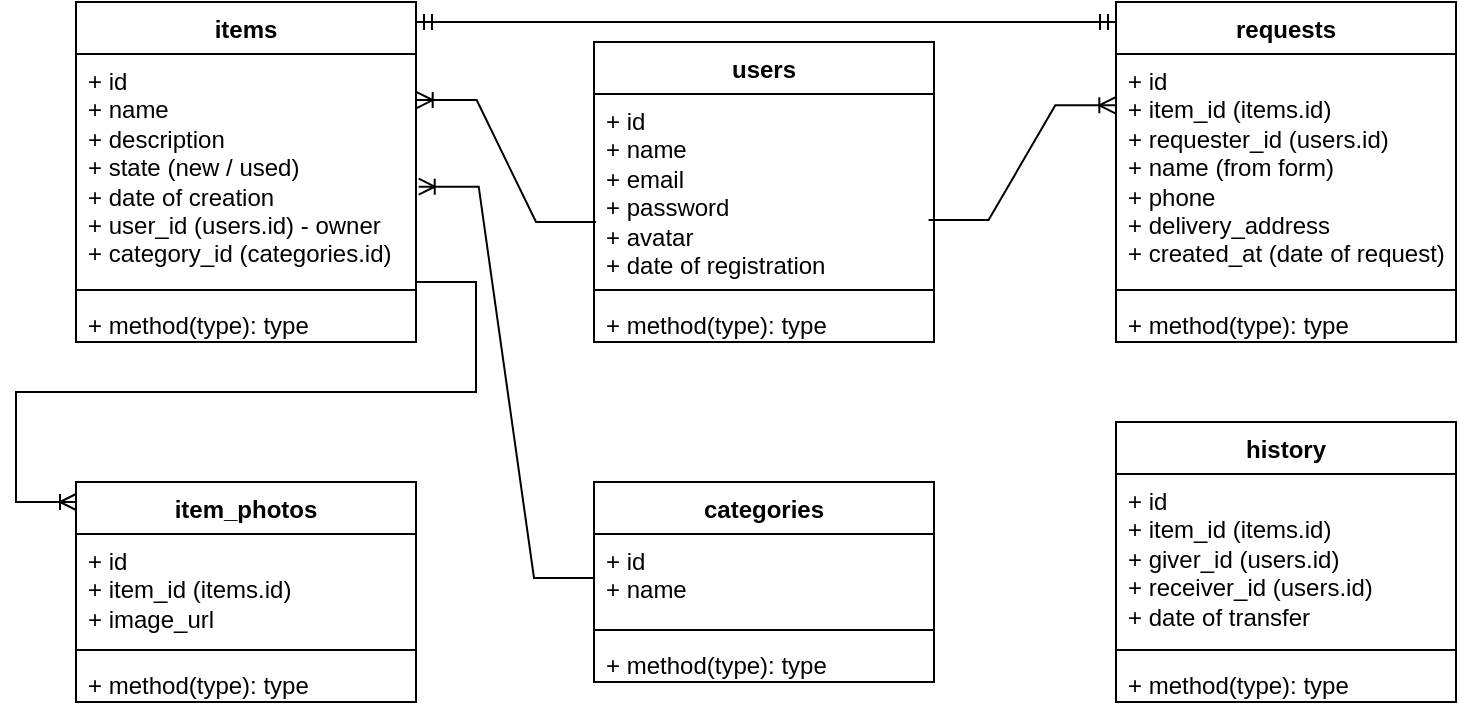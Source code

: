 <mxfile version="27.0.9">
  <diagram name="Страница — 1" id="TE8ORYA5zkhygcP7eCWW">
    <mxGraphModel dx="1301" dy="672" grid="1" gridSize="10" guides="1" tooltips="1" connect="1" arrows="1" fold="1" page="1" pageScale="1" pageWidth="827" pageHeight="1169" math="0" shadow="0">
      <root>
        <mxCell id="0" />
        <mxCell id="1" parent="0" />
        <mxCell id="AzUC_-RSQBcQG5S_Dz8D-5" value="users" style="swimlane;fontStyle=1;align=center;verticalAlign=top;childLayout=stackLayout;horizontal=1;startSize=26;horizontalStack=0;resizeParent=1;resizeParentMax=0;resizeLast=0;collapsible=1;marginBottom=0;whiteSpace=wrap;html=1;" vertex="1" parent="1">
          <mxGeometry x="329" y="100" width="170" height="150" as="geometry" />
        </mxCell>
        <mxCell id="AzUC_-RSQBcQG5S_Dz8D-6" value="+ id&lt;div&gt;+ name&lt;/div&gt;&lt;div&gt;+ email&lt;/div&gt;&lt;div&gt;+ password&lt;/div&gt;&lt;div&gt;+ avatar&lt;/div&gt;&lt;div&gt;+ date of registration&lt;/div&gt;" style="text;strokeColor=none;fillColor=none;align=left;verticalAlign=top;spacingLeft=4;spacingRight=4;overflow=hidden;rotatable=0;points=[[0,0.5],[1,0.5]];portConstraint=eastwest;whiteSpace=wrap;html=1;" vertex="1" parent="AzUC_-RSQBcQG5S_Dz8D-5">
          <mxGeometry y="26" width="170" height="94" as="geometry" />
        </mxCell>
        <mxCell id="AzUC_-RSQBcQG5S_Dz8D-7" value="" style="line;strokeWidth=1;fillColor=none;align=left;verticalAlign=middle;spacingTop=-1;spacingLeft=3;spacingRight=3;rotatable=0;labelPosition=right;points=[];portConstraint=eastwest;strokeColor=inherit;" vertex="1" parent="AzUC_-RSQBcQG5S_Dz8D-5">
          <mxGeometry y="120" width="170" height="8" as="geometry" />
        </mxCell>
        <mxCell id="AzUC_-RSQBcQG5S_Dz8D-8" value="+ method(type): type" style="text;strokeColor=none;fillColor=none;align=left;verticalAlign=top;spacingLeft=4;spacingRight=4;overflow=hidden;rotatable=0;points=[[0,0.5],[1,0.5]];portConstraint=eastwest;whiteSpace=wrap;html=1;" vertex="1" parent="AzUC_-RSQBcQG5S_Dz8D-5">
          <mxGeometry y="128" width="170" height="22" as="geometry" />
        </mxCell>
        <mxCell id="AzUC_-RSQBcQG5S_Dz8D-15" value="items" style="swimlane;fontStyle=1;align=center;verticalAlign=top;childLayout=stackLayout;horizontal=1;startSize=26;horizontalStack=0;resizeParent=1;resizeParentMax=0;resizeLast=0;collapsible=1;marginBottom=0;whiteSpace=wrap;html=1;" vertex="1" parent="1">
          <mxGeometry x="70" y="80" width="170" height="170" as="geometry" />
        </mxCell>
        <mxCell id="AzUC_-RSQBcQG5S_Dz8D-16" value="+ id&lt;div&gt;+ name&lt;/div&gt;&lt;div&gt;+ description&lt;/div&gt;&lt;div&gt;+ state (new / used)&lt;/div&gt;&lt;div&gt;+ date of creation&lt;/div&gt;&lt;div&gt;+ user_id (users.id) - owner&lt;/div&gt;&lt;div&gt;+&amp;nbsp;category_id (categories.id)&lt;/div&gt;" style="text;strokeColor=none;fillColor=none;align=left;verticalAlign=top;spacingLeft=4;spacingRight=4;overflow=hidden;rotatable=0;points=[[0,0.5],[1,0.5]];portConstraint=eastwest;whiteSpace=wrap;html=1;" vertex="1" parent="AzUC_-RSQBcQG5S_Dz8D-15">
          <mxGeometry y="26" width="170" height="114" as="geometry" />
        </mxCell>
        <mxCell id="AzUC_-RSQBcQG5S_Dz8D-17" value="" style="line;strokeWidth=1;fillColor=none;align=left;verticalAlign=middle;spacingTop=-1;spacingLeft=3;spacingRight=3;rotatable=0;labelPosition=right;points=[];portConstraint=eastwest;strokeColor=inherit;" vertex="1" parent="AzUC_-RSQBcQG5S_Dz8D-15">
          <mxGeometry y="140" width="170" height="8" as="geometry" />
        </mxCell>
        <mxCell id="AzUC_-RSQBcQG5S_Dz8D-18" value="+ method(type): type" style="text;strokeColor=none;fillColor=none;align=left;verticalAlign=top;spacingLeft=4;spacingRight=4;overflow=hidden;rotatable=0;points=[[0,0.5],[1,0.5]];portConstraint=eastwest;whiteSpace=wrap;html=1;" vertex="1" parent="AzUC_-RSQBcQG5S_Dz8D-15">
          <mxGeometry y="148" width="170" height="22" as="geometry" />
        </mxCell>
        <mxCell id="AzUC_-RSQBcQG5S_Dz8D-19" value="categories" style="swimlane;fontStyle=1;align=center;verticalAlign=top;childLayout=stackLayout;horizontal=1;startSize=26;horizontalStack=0;resizeParent=1;resizeParentMax=0;resizeLast=0;collapsible=1;marginBottom=0;whiteSpace=wrap;html=1;" vertex="1" parent="1">
          <mxGeometry x="329" y="320" width="170" height="100" as="geometry" />
        </mxCell>
        <mxCell id="AzUC_-RSQBcQG5S_Dz8D-20" value="+ id&lt;div&gt;+ name&lt;/div&gt;&lt;div&gt;&lt;br&gt;&lt;/div&gt;" style="text;strokeColor=none;fillColor=none;align=left;verticalAlign=top;spacingLeft=4;spacingRight=4;overflow=hidden;rotatable=0;points=[[0,0.5],[1,0.5]];portConstraint=eastwest;whiteSpace=wrap;html=1;" vertex="1" parent="AzUC_-RSQBcQG5S_Dz8D-19">
          <mxGeometry y="26" width="170" height="44" as="geometry" />
        </mxCell>
        <mxCell id="AzUC_-RSQBcQG5S_Dz8D-21" value="" style="line;strokeWidth=1;fillColor=none;align=left;verticalAlign=middle;spacingTop=-1;spacingLeft=3;spacingRight=3;rotatable=0;labelPosition=right;points=[];portConstraint=eastwest;strokeColor=inherit;" vertex="1" parent="AzUC_-RSQBcQG5S_Dz8D-19">
          <mxGeometry y="70" width="170" height="8" as="geometry" />
        </mxCell>
        <mxCell id="AzUC_-RSQBcQG5S_Dz8D-22" value="+ method(type): type" style="text;strokeColor=none;fillColor=none;align=left;verticalAlign=top;spacingLeft=4;spacingRight=4;overflow=hidden;rotatable=0;points=[[0,0.5],[1,0.5]];portConstraint=eastwest;whiteSpace=wrap;html=1;" vertex="1" parent="AzUC_-RSQBcQG5S_Dz8D-19">
          <mxGeometry y="78" width="170" height="22" as="geometry" />
        </mxCell>
        <mxCell id="AzUC_-RSQBcQG5S_Dz8D-23" value="item_photos" style="swimlane;fontStyle=1;align=center;verticalAlign=top;childLayout=stackLayout;horizontal=1;startSize=26;horizontalStack=0;resizeParent=1;resizeParentMax=0;resizeLast=0;collapsible=1;marginBottom=0;whiteSpace=wrap;html=1;" vertex="1" parent="1">
          <mxGeometry x="70" y="320" width="170" height="110" as="geometry" />
        </mxCell>
        <mxCell id="AzUC_-RSQBcQG5S_Dz8D-24" value="+ id&lt;div&gt;+ item_id (items.id)&lt;/div&gt;&lt;div&gt;+&amp;nbsp;image_url&lt;/div&gt;" style="text;strokeColor=none;fillColor=none;align=left;verticalAlign=top;spacingLeft=4;spacingRight=4;overflow=hidden;rotatable=0;points=[[0,0.5],[1,0.5]];portConstraint=eastwest;whiteSpace=wrap;html=1;" vertex="1" parent="AzUC_-RSQBcQG5S_Dz8D-23">
          <mxGeometry y="26" width="170" height="54" as="geometry" />
        </mxCell>
        <mxCell id="AzUC_-RSQBcQG5S_Dz8D-25" value="" style="line;strokeWidth=1;fillColor=none;align=left;verticalAlign=middle;spacingTop=-1;spacingLeft=3;spacingRight=3;rotatable=0;labelPosition=right;points=[];portConstraint=eastwest;strokeColor=inherit;" vertex="1" parent="AzUC_-RSQBcQG5S_Dz8D-23">
          <mxGeometry y="80" width="170" height="8" as="geometry" />
        </mxCell>
        <mxCell id="AzUC_-RSQBcQG5S_Dz8D-26" value="+ method(type): type" style="text;strokeColor=none;fillColor=none;align=left;verticalAlign=top;spacingLeft=4;spacingRight=4;overflow=hidden;rotatable=0;points=[[0,0.5],[1,0.5]];portConstraint=eastwest;whiteSpace=wrap;html=1;" vertex="1" parent="AzUC_-RSQBcQG5S_Dz8D-23">
          <mxGeometry y="88" width="170" height="22" as="geometry" />
        </mxCell>
        <mxCell id="AzUC_-RSQBcQG5S_Dz8D-27" value="requests" style="swimlane;fontStyle=1;align=center;verticalAlign=top;childLayout=stackLayout;horizontal=1;startSize=26;horizontalStack=0;resizeParent=1;resizeParentMax=0;resizeLast=0;collapsible=1;marginBottom=0;whiteSpace=wrap;html=1;" vertex="1" parent="1">
          <mxGeometry x="590" y="80" width="170" height="170" as="geometry" />
        </mxCell>
        <mxCell id="AzUC_-RSQBcQG5S_Dz8D-28" value="+ id&lt;div&gt;+ item_id (items.id)&lt;/div&gt;&lt;div&gt;+ requester_id (users.id)&lt;/div&gt;&lt;div&gt;+ name (from form)&lt;/div&gt;&lt;div&gt;+ phone&lt;/div&gt;&lt;div&gt;+ delivery_address&lt;/div&gt;&lt;div&gt;+&amp;nbsp;created_at (date of request)&lt;/div&gt;" style="text;strokeColor=none;fillColor=none;align=left;verticalAlign=top;spacingLeft=4;spacingRight=4;overflow=hidden;rotatable=0;points=[[0,0.5],[1,0.5]];portConstraint=eastwest;whiteSpace=wrap;html=1;" vertex="1" parent="AzUC_-RSQBcQG5S_Dz8D-27">
          <mxGeometry y="26" width="170" height="114" as="geometry" />
        </mxCell>
        <mxCell id="AzUC_-RSQBcQG5S_Dz8D-29" value="" style="line;strokeWidth=1;fillColor=none;align=left;verticalAlign=middle;spacingTop=-1;spacingLeft=3;spacingRight=3;rotatable=0;labelPosition=right;points=[];portConstraint=eastwest;strokeColor=inherit;" vertex="1" parent="AzUC_-RSQBcQG5S_Dz8D-27">
          <mxGeometry y="140" width="170" height="8" as="geometry" />
        </mxCell>
        <mxCell id="AzUC_-RSQBcQG5S_Dz8D-30" value="+ method(type): type" style="text;strokeColor=none;fillColor=none;align=left;verticalAlign=top;spacingLeft=4;spacingRight=4;overflow=hidden;rotatable=0;points=[[0,0.5],[1,0.5]];portConstraint=eastwest;whiteSpace=wrap;html=1;" vertex="1" parent="AzUC_-RSQBcQG5S_Dz8D-27">
          <mxGeometry y="148" width="170" height="22" as="geometry" />
        </mxCell>
        <mxCell id="AzUC_-RSQBcQG5S_Dz8D-31" value="history" style="swimlane;fontStyle=1;align=center;verticalAlign=top;childLayout=stackLayout;horizontal=1;startSize=26;horizontalStack=0;resizeParent=1;resizeParentMax=0;resizeLast=0;collapsible=1;marginBottom=0;whiteSpace=wrap;html=1;" vertex="1" parent="1">
          <mxGeometry x="590" y="290" width="170" height="140" as="geometry" />
        </mxCell>
        <mxCell id="AzUC_-RSQBcQG5S_Dz8D-32" value="+ id&lt;div&gt;+ item_id (items.id)&lt;/div&gt;&lt;div&gt;+ giver_id (users.id)&lt;/div&gt;&lt;div&gt;+ receiver_id (users.id)&lt;/div&gt;&lt;div&gt;+&amp;nbsp;&lt;span style=&quot;background-color: transparent;&quot;&gt;date of transfer&lt;/span&gt;&lt;br&gt;&lt;/div&gt;" style="text;strokeColor=none;fillColor=none;align=left;verticalAlign=top;spacingLeft=4;spacingRight=4;overflow=hidden;rotatable=0;points=[[0,0.5],[1,0.5]];portConstraint=eastwest;whiteSpace=wrap;html=1;" vertex="1" parent="AzUC_-RSQBcQG5S_Dz8D-31">
          <mxGeometry y="26" width="170" height="84" as="geometry" />
        </mxCell>
        <mxCell id="AzUC_-RSQBcQG5S_Dz8D-33" value="" style="line;strokeWidth=1;fillColor=none;align=left;verticalAlign=middle;spacingTop=-1;spacingLeft=3;spacingRight=3;rotatable=0;labelPosition=right;points=[];portConstraint=eastwest;strokeColor=inherit;" vertex="1" parent="AzUC_-RSQBcQG5S_Dz8D-31">
          <mxGeometry y="110" width="170" height="8" as="geometry" />
        </mxCell>
        <mxCell id="AzUC_-RSQBcQG5S_Dz8D-34" value="+ method(type): type" style="text;strokeColor=none;fillColor=none;align=left;verticalAlign=top;spacingLeft=4;spacingRight=4;overflow=hidden;rotatable=0;points=[[0,0.5],[1,0.5]];portConstraint=eastwest;whiteSpace=wrap;html=1;" vertex="1" parent="AzUC_-RSQBcQG5S_Dz8D-31">
          <mxGeometry y="118" width="170" height="22" as="geometry" />
        </mxCell>
        <mxCell id="AzUC_-RSQBcQG5S_Dz8D-42" value="" style="edgeStyle=entityRelationEdgeStyle;fontSize=12;html=1;endArrow=ERoneToMany;rounded=0;strokeColor=default;align=center;verticalAlign=middle;fontFamily=Helvetica;fontColor=default;labelBackgroundColor=default;exitX=0.984;exitY=0.67;exitDx=0;exitDy=0;exitPerimeter=0;entryX=-0.002;entryY=0.225;entryDx=0;entryDy=0;entryPerimeter=0;" edge="1" parent="1" source="AzUC_-RSQBcQG5S_Dz8D-6" target="AzUC_-RSQBcQG5S_Dz8D-28">
          <mxGeometry width="100" height="100" relative="1" as="geometry">
            <mxPoint x="500" y="190" as="sourcePoint" />
            <mxPoint x="580" y="130" as="targetPoint" />
          </mxGeometry>
        </mxCell>
        <mxCell id="AzUC_-RSQBcQG5S_Dz8D-45" value="" style="edgeStyle=entityRelationEdgeStyle;shape=connector;rounded=0;orthogonalLoop=1;jettySize=auto;html=1;strokeColor=default;align=center;verticalAlign=middle;fontFamily=Helvetica;fontSize=12;fontColor=default;labelBackgroundColor=default;endArrow=ERoneToMany;exitX=0.006;exitY=0.681;exitDx=0;exitDy=0;entryX=1.002;entryY=0.202;entryDx=0;entryDy=0;entryPerimeter=0;exitPerimeter=0;" edge="1" parent="1" source="AzUC_-RSQBcQG5S_Dz8D-6" target="AzUC_-RSQBcQG5S_Dz8D-16">
          <mxGeometry relative="1" as="geometry">
            <Array as="points">
              <mxPoint x="320" y="180" />
              <mxPoint x="290" y="140" />
              <mxPoint x="280" y="150" />
              <mxPoint x="310" y="180" />
              <mxPoint x="280" y="200" />
            </Array>
          </mxGeometry>
        </mxCell>
        <mxCell id="AzUC_-RSQBcQG5S_Dz8D-48" value="" style="edgeStyle=entityRelationEdgeStyle;shape=connector;rounded=0;orthogonalLoop=1;jettySize=auto;html=1;strokeColor=default;align=center;verticalAlign=middle;fontFamily=Helvetica;fontSize=12;fontColor=default;labelBackgroundColor=default;endArrow=ERoneToMany;exitX=0;exitY=0.5;exitDx=0;exitDy=0;entryX=1.008;entryY=0.582;entryDx=0;entryDy=0;entryPerimeter=0;" edge="1" parent="1" source="AzUC_-RSQBcQG5S_Dz8D-20" target="AzUC_-RSQBcQG5S_Dz8D-16">
          <mxGeometry relative="1" as="geometry">
            <mxPoint x="389" y="353" as="sourcePoint" />
            <mxPoint x="300" y="280" as="targetPoint" />
            <Array as="points">
              <mxPoint x="380" y="370" />
              <mxPoint x="370" y="370" />
              <mxPoint x="340" y="390" />
              <mxPoint x="240" y="180" />
            </Array>
          </mxGeometry>
        </mxCell>
        <mxCell id="AzUC_-RSQBcQG5S_Dz8D-51" value="" style="edgeStyle=entityRelationEdgeStyle;fontSize=12;html=1;endArrow=ERoneToMany;rounded=0;strokeColor=default;align=center;verticalAlign=middle;fontFamily=Helvetica;fontColor=default;labelBackgroundColor=default;" edge="1" parent="1">
          <mxGeometry width="100" height="100" relative="1" as="geometry">
            <mxPoint x="240" y="220" as="sourcePoint" />
            <mxPoint x="70" y="330" as="targetPoint" />
            <Array as="points">
              <mxPoint x="250" y="200" />
              <mxPoint x="270" y="300" />
              <mxPoint x="260" y="230" />
              <mxPoint x="160" y="250" />
            </Array>
          </mxGeometry>
        </mxCell>
        <mxCell id="AzUC_-RSQBcQG5S_Dz8D-52" value="" style="edgeStyle=entityRelationEdgeStyle;fontSize=12;html=1;endArrow=ERmandOne;startArrow=ERmandOne;rounded=0;strokeColor=default;align=center;verticalAlign=middle;fontFamily=Helvetica;fontColor=default;labelBackgroundColor=default;exitX=1;exitY=0.059;exitDx=0;exitDy=0;exitPerimeter=0;" edge="1" parent="1" source="AzUC_-RSQBcQG5S_Dz8D-15">
          <mxGeometry width="100" height="100" relative="1" as="geometry">
            <mxPoint x="240" y="88" as="sourcePoint" />
            <mxPoint x="590" y="90" as="targetPoint" />
            <Array as="points">
              <mxPoint x="334" y="-200" />
              <mxPoint x="410" y="90" />
              <mxPoint x="430" y="30" />
            </Array>
          </mxGeometry>
        </mxCell>
      </root>
    </mxGraphModel>
  </diagram>
</mxfile>
